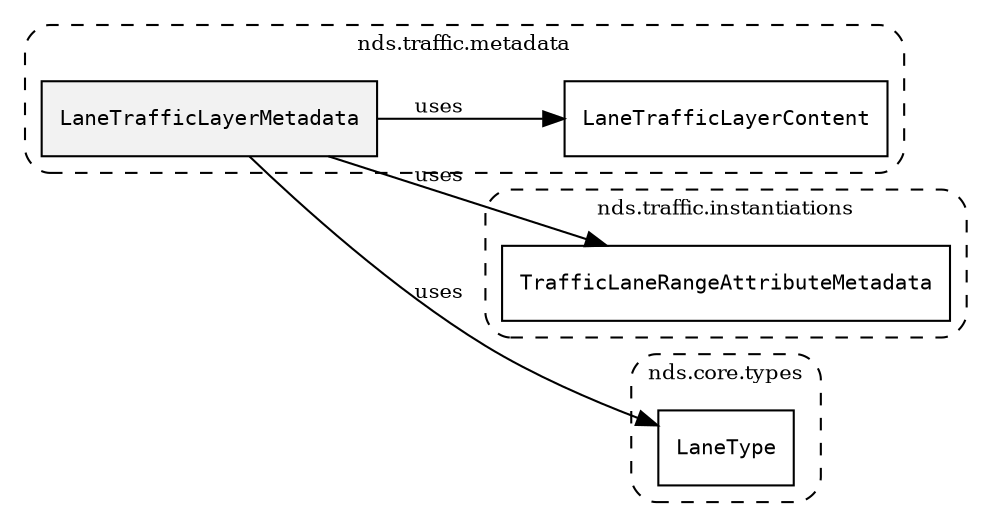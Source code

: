 /**
 * This dot file creates symbol collaboration diagram for LaneTrafficLayerMetadata.
 */
digraph ZSERIO
{
    node [shape=box, fontsize=10];
    rankdir="LR";
    fontsize=10;
    tooltip="LaneTrafficLayerMetadata collaboration diagram";

    subgraph "cluster_nds.traffic.metadata"
    {
        style="dashed, rounded";
        label="nds.traffic.metadata";
        tooltip="Package nds.traffic.metadata";
        href="../../../content/packages/nds.traffic.metadata.html#Package-nds-traffic-metadata";
        target="_parent";

        "LaneTrafficLayerMetadata" [style="filled", fillcolor="#0000000D", target="_parent", label=<<font face="monospace"><table align="center" border="0" cellspacing="0" cellpadding="0"><tr><td href="../../../content/packages/nds.traffic.metadata.html#Structure-LaneTrafficLayerMetadata" title="Structure defined in nds.traffic.metadata">LaneTrafficLayerMetadata</td></tr></table></font>>];
        "LaneTrafficLayerContent" [target="_parent", label=<<font face="monospace"><table align="center" border="0" cellspacing="0" cellpadding="0"><tr><td href="../../../content/packages/nds.traffic.metadata.html#Bitmask-LaneTrafficLayerContent" title="Bitmask defined in nds.traffic.metadata">LaneTrafficLayerContent</td></tr></table></font>>];
    }

    subgraph "cluster_nds.traffic.instantiations"
    {
        style="dashed, rounded";
        label="nds.traffic.instantiations";
        tooltip="Package nds.traffic.instantiations";
        href="../../../content/packages/nds.traffic.instantiations.html#Package-nds-traffic-instantiations";
        target="_parent";

        "TrafficLaneRangeAttributeMetadata" [target="_parent", label=<<font face="monospace"><table align="center" border="0" cellspacing="0" cellpadding="0"><tr><td href="../../../content/packages/nds.traffic.instantiations.html#InstantiateType-TrafficLaneRangeAttributeMetadata" title="InstantiateType defined in nds.traffic.instantiations">TrafficLaneRangeAttributeMetadata</td></tr></table></font>>];
    }

    subgraph "cluster_nds.core.types"
    {
        style="dashed, rounded";
        label="nds.core.types";
        tooltip="Package nds.core.types";
        href="../../../content/packages/nds.core.types.html#Package-nds-core-types";
        target="_parent";

        "LaneType" [target="_parent", label=<<font face="monospace"><table align="center" border="0" cellspacing="0" cellpadding="0"><tr><td href="../../../content/packages/nds.core.types.html#Structure-LaneType" title="Structure defined in nds.core.types">LaneType</td></tr></table></font>>];
    }

    "LaneTrafficLayerMetadata" -> "LaneTrafficLayerContent" [label="uses", fontsize=10];
    "LaneTrafficLayerMetadata" -> "TrafficLaneRangeAttributeMetadata" [label="uses", fontsize=10];
    "LaneTrafficLayerMetadata" -> "LaneType" [label="uses", fontsize=10];
}

